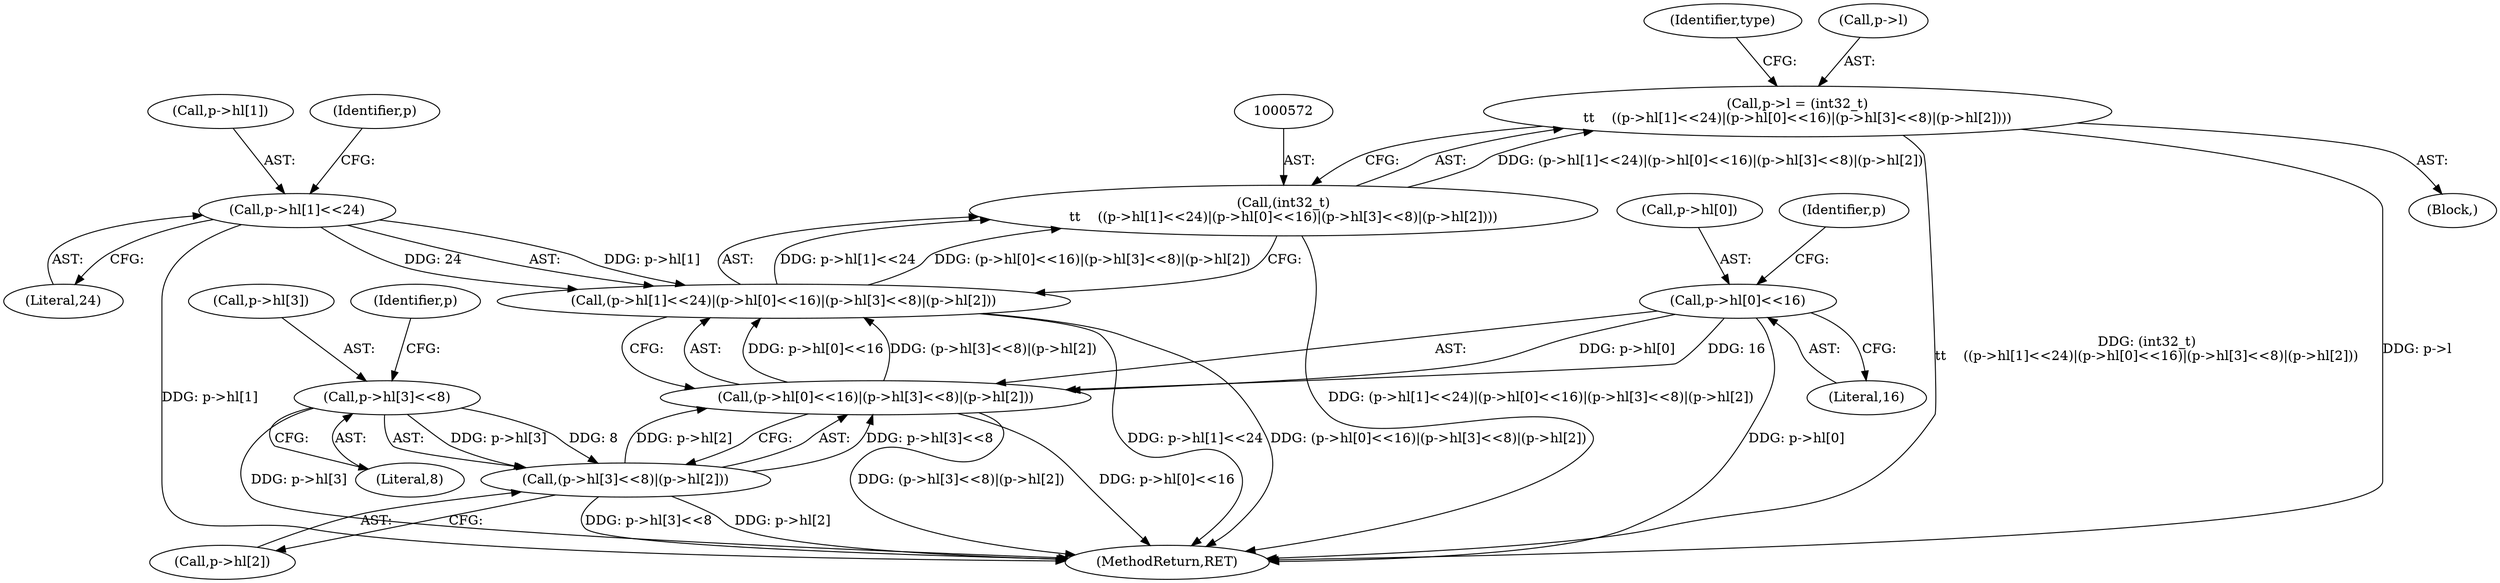 digraph "0_file_59e63838913eee47f5c120a6c53d4565af638158@pointer" {
"1000567" [label="(Call,p->l = (int32_t)\n\t\t    ((p->hl[1]<<24)|(p->hl[0]<<16)|(p->hl[3]<<8)|(p->hl[2])))"];
"1000571" [label="(Call,(int32_t)\n\t\t    ((p->hl[1]<<24)|(p->hl[0]<<16)|(p->hl[3]<<8)|(p->hl[2])))"];
"1000573" [label="(Call,(p->hl[1]<<24)|(p->hl[0]<<16)|(p->hl[3]<<8)|(p->hl[2]))"];
"1000574" [label="(Call,p->hl[1]<<24)"];
"1000581" [label="(Call,(p->hl[0]<<16)|(p->hl[3]<<8)|(p->hl[2]))"];
"1000582" [label="(Call,p->hl[0]<<16)"];
"1000589" [label="(Call,(p->hl[3]<<8)|(p->hl[2]))"];
"1000590" [label="(Call,p->hl[3]<<8)"];
"1000597" [label="(Call,p->hl[2])"];
"1000908" [label="(MethodReturn,RET)"];
"1000590" [label="(Call,p->hl[3]<<8)"];
"1000588" [label="(Literal,16)"];
"1000583" [label="(Call,p->hl[0])"];
"1000574" [label="(Call,p->hl[1]<<24)"];
"1000589" [label="(Call,(p->hl[3]<<8)|(p->hl[2]))"];
"1000604" [label="(Identifier,type)"];
"1000582" [label="(Call,p->hl[0]<<16)"];
"1000585" [label="(Identifier,p)"];
"1000580" [label="(Literal,24)"];
"1000593" [label="(Identifier,p)"];
"1000567" [label="(Call,p->l = (int32_t)\n\t\t    ((p->hl[1]<<24)|(p->hl[0]<<16)|(p->hl[3]<<8)|(p->hl[2])))"];
"1000571" [label="(Call,(int32_t)\n\t\t    ((p->hl[1]<<24)|(p->hl[0]<<16)|(p->hl[3]<<8)|(p->hl[2])))"];
"1000575" [label="(Call,p->hl[1])"];
"1000568" [label="(Call,p->l)"];
"1000573" [label="(Call,(p->hl[1]<<24)|(p->hl[0]<<16)|(p->hl[3]<<8)|(p->hl[2]))"];
"1000591" [label="(Call,p->hl[3])"];
"1000599" [label="(Identifier,p)"];
"1000596" [label="(Literal,8)"];
"1000581" [label="(Call,(p->hl[0]<<16)|(p->hl[3]<<8)|(p->hl[2]))"];
"1000123" [label="(Block,)"];
"1000567" -> "1000123"  [label="AST: "];
"1000567" -> "1000571"  [label="CFG: "];
"1000568" -> "1000567"  [label="AST: "];
"1000571" -> "1000567"  [label="AST: "];
"1000604" -> "1000567"  [label="CFG: "];
"1000567" -> "1000908"  [label="DDG: (int32_t)\n\t\t    ((p->hl[1]<<24)|(p->hl[0]<<16)|(p->hl[3]<<8)|(p->hl[2]))"];
"1000567" -> "1000908"  [label="DDG: p->l"];
"1000571" -> "1000567"  [label="DDG: (p->hl[1]<<24)|(p->hl[0]<<16)|(p->hl[3]<<8)|(p->hl[2])"];
"1000571" -> "1000573"  [label="CFG: "];
"1000572" -> "1000571"  [label="AST: "];
"1000573" -> "1000571"  [label="AST: "];
"1000571" -> "1000908"  [label="DDG: (p->hl[1]<<24)|(p->hl[0]<<16)|(p->hl[3]<<8)|(p->hl[2])"];
"1000573" -> "1000571"  [label="DDG: p->hl[1]<<24"];
"1000573" -> "1000571"  [label="DDG: (p->hl[0]<<16)|(p->hl[3]<<8)|(p->hl[2])"];
"1000573" -> "1000581"  [label="CFG: "];
"1000574" -> "1000573"  [label="AST: "];
"1000581" -> "1000573"  [label="AST: "];
"1000573" -> "1000908"  [label="DDG: p->hl[1]<<24"];
"1000573" -> "1000908"  [label="DDG: (p->hl[0]<<16)|(p->hl[3]<<8)|(p->hl[2])"];
"1000574" -> "1000573"  [label="DDG: p->hl[1]"];
"1000574" -> "1000573"  [label="DDG: 24"];
"1000581" -> "1000573"  [label="DDG: p->hl[0]<<16"];
"1000581" -> "1000573"  [label="DDG: (p->hl[3]<<8)|(p->hl[2])"];
"1000574" -> "1000580"  [label="CFG: "];
"1000575" -> "1000574"  [label="AST: "];
"1000580" -> "1000574"  [label="AST: "];
"1000585" -> "1000574"  [label="CFG: "];
"1000574" -> "1000908"  [label="DDG: p->hl[1]"];
"1000581" -> "1000589"  [label="CFG: "];
"1000582" -> "1000581"  [label="AST: "];
"1000589" -> "1000581"  [label="AST: "];
"1000581" -> "1000908"  [label="DDG: (p->hl[3]<<8)|(p->hl[2])"];
"1000581" -> "1000908"  [label="DDG: p->hl[0]<<16"];
"1000582" -> "1000581"  [label="DDG: p->hl[0]"];
"1000582" -> "1000581"  [label="DDG: 16"];
"1000589" -> "1000581"  [label="DDG: p->hl[3]<<8"];
"1000589" -> "1000581"  [label="DDG: p->hl[2]"];
"1000582" -> "1000588"  [label="CFG: "];
"1000583" -> "1000582"  [label="AST: "];
"1000588" -> "1000582"  [label="AST: "];
"1000593" -> "1000582"  [label="CFG: "];
"1000582" -> "1000908"  [label="DDG: p->hl[0]"];
"1000589" -> "1000597"  [label="CFG: "];
"1000590" -> "1000589"  [label="AST: "];
"1000597" -> "1000589"  [label="AST: "];
"1000589" -> "1000908"  [label="DDG: p->hl[3]<<8"];
"1000589" -> "1000908"  [label="DDG: p->hl[2]"];
"1000590" -> "1000589"  [label="DDG: p->hl[3]"];
"1000590" -> "1000589"  [label="DDG: 8"];
"1000590" -> "1000596"  [label="CFG: "];
"1000591" -> "1000590"  [label="AST: "];
"1000596" -> "1000590"  [label="AST: "];
"1000599" -> "1000590"  [label="CFG: "];
"1000590" -> "1000908"  [label="DDG: p->hl[3]"];
}
